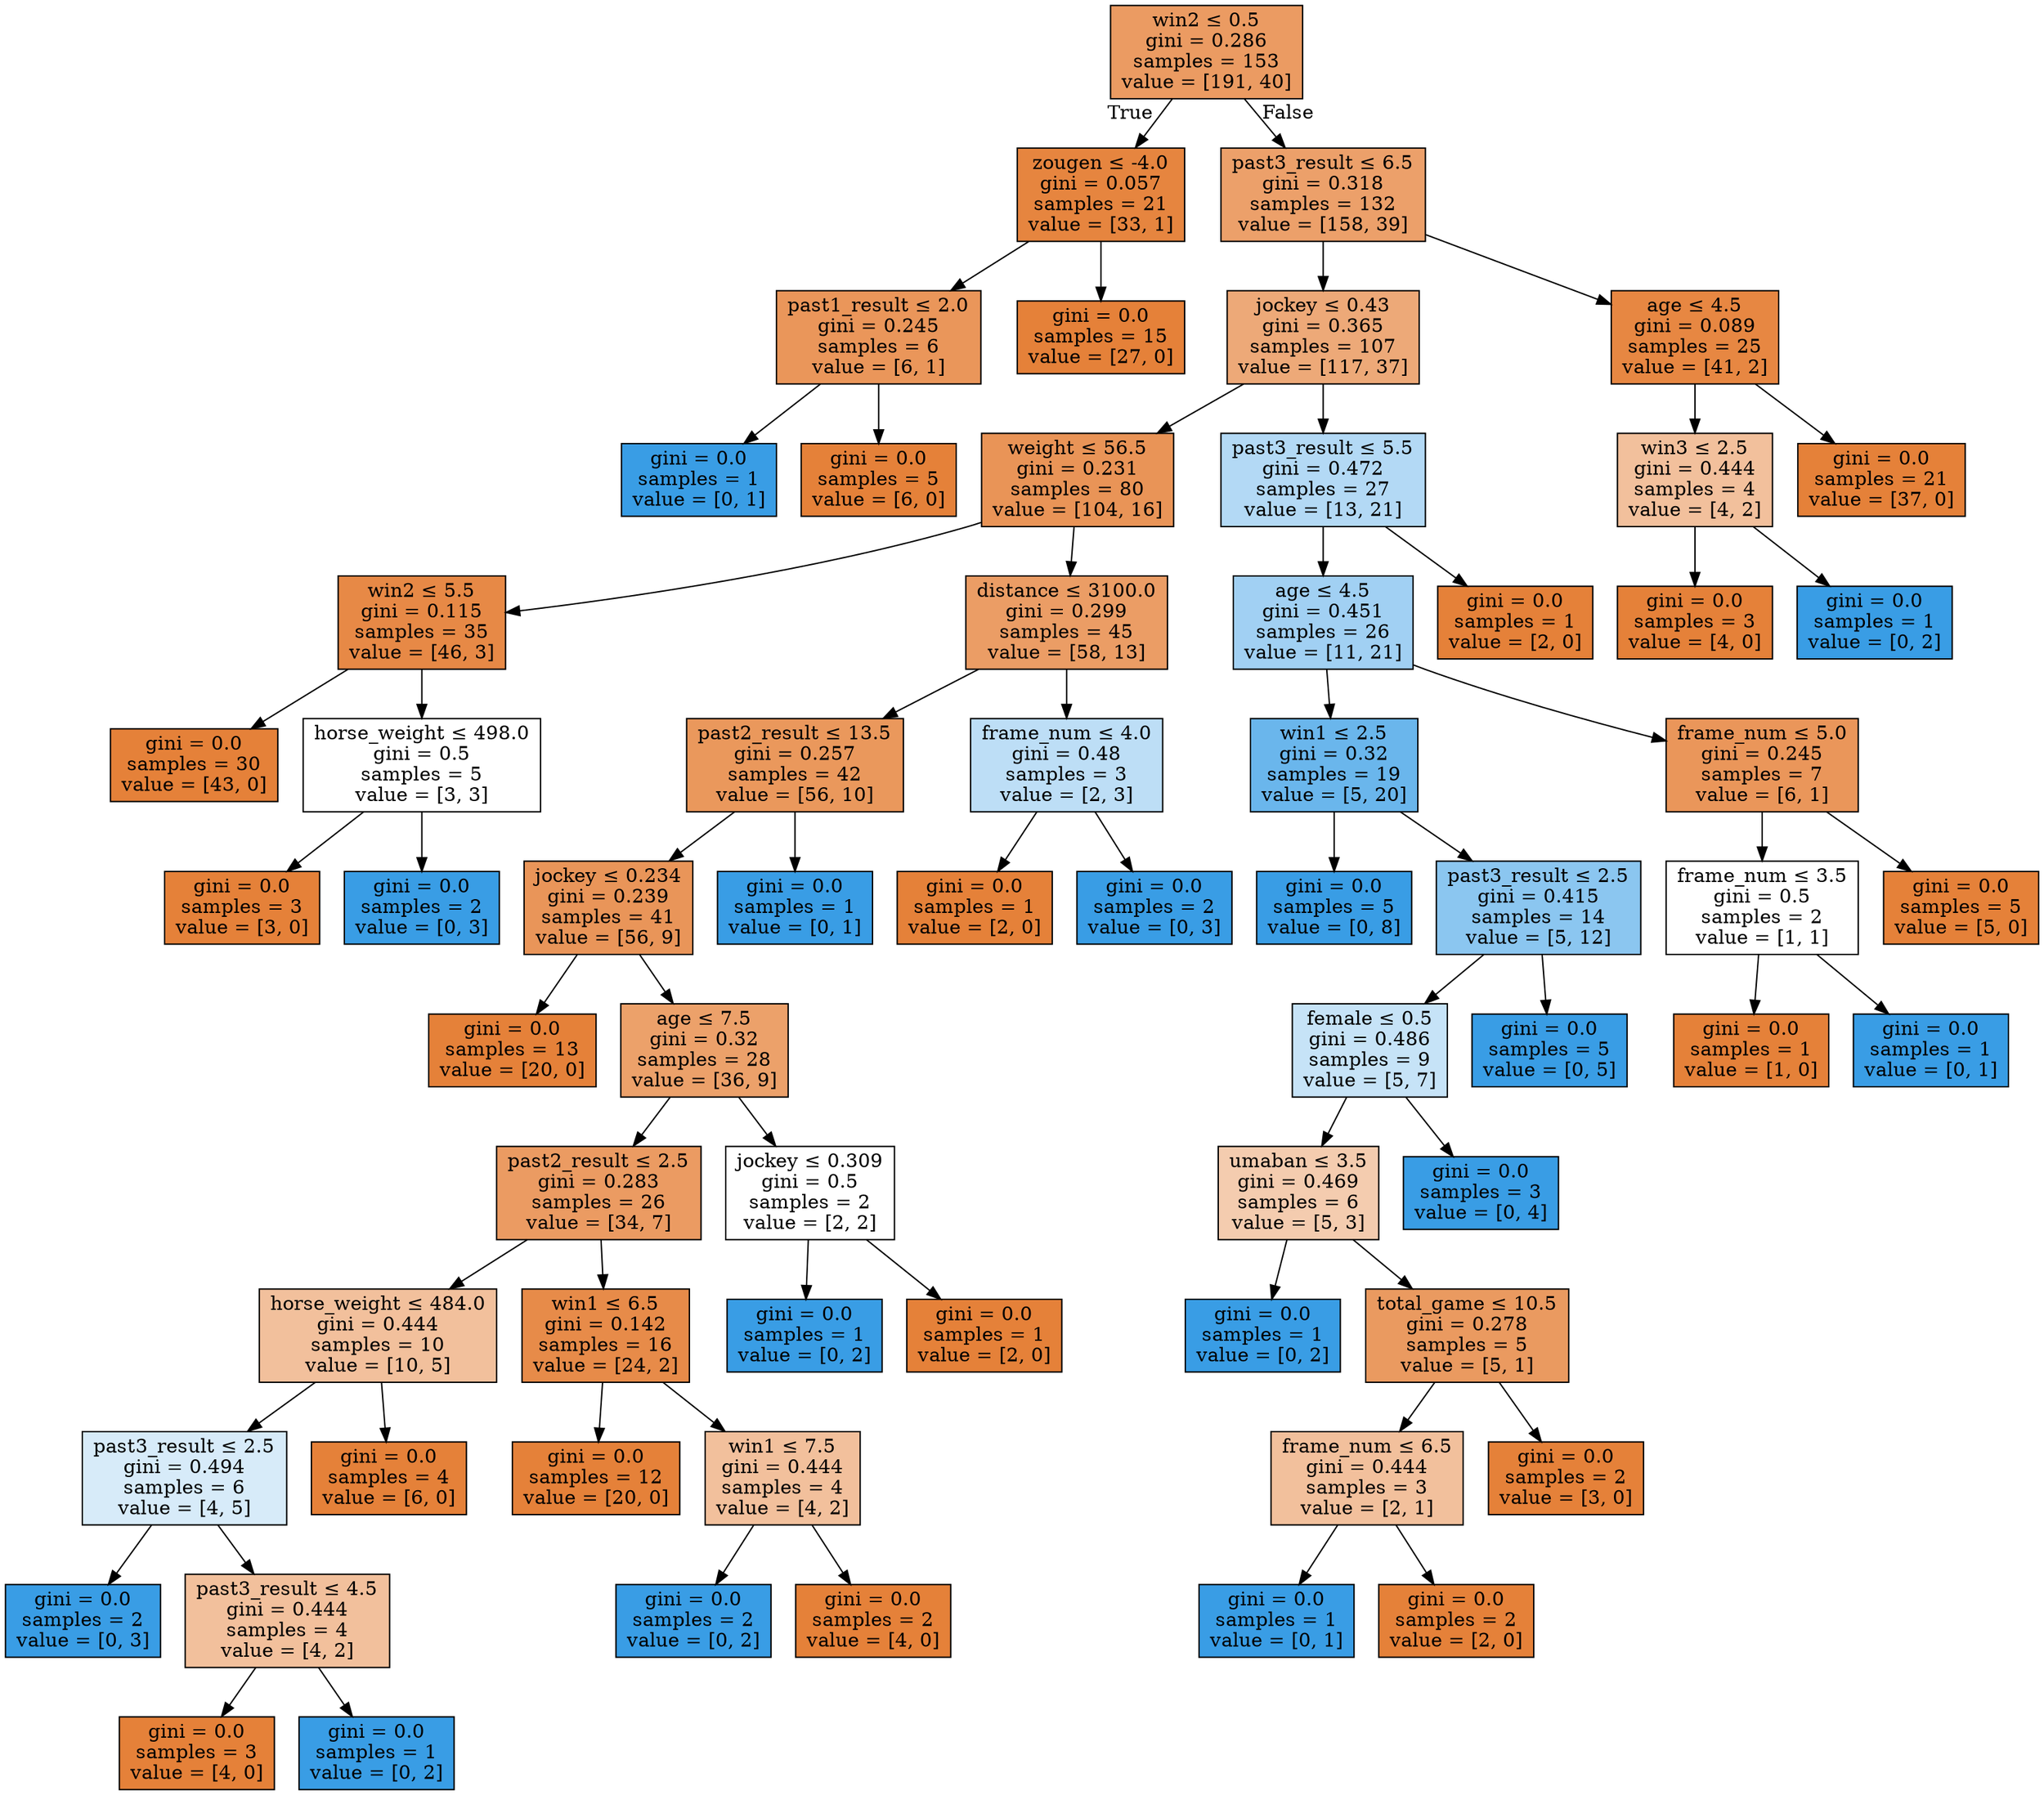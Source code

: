 digraph Tree {
node [shape=box, style="filled", color="black"] ;
0 [label=<win2 &le; 0.5<br/>gini = 0.286<br/>samples = 153<br/>value = [191, 40]>, fillcolor="#e58139ca"] ;
1 [label=<zougen &le; -4.0<br/>gini = 0.057<br/>samples = 21<br/>value = [33, 1]>, fillcolor="#e58139f7"] ;
0 -> 1 [labeldistance=2.5, labelangle=45, headlabel="True"] ;
2 [label=<past1_result &le; 2.0<br/>gini = 0.245<br/>samples = 6<br/>value = [6, 1]>, fillcolor="#e58139d4"] ;
1 -> 2 ;
3 [label=<gini = 0.0<br/>samples = 1<br/>value = [0, 1]>, fillcolor="#399de5ff"] ;
2 -> 3 ;
4 [label=<gini = 0.0<br/>samples = 5<br/>value = [6, 0]>, fillcolor="#e58139ff"] ;
2 -> 4 ;
5 [label=<gini = 0.0<br/>samples = 15<br/>value = [27, 0]>, fillcolor="#e58139ff"] ;
1 -> 5 ;
6 [label=<past3_result &le; 6.5<br/>gini = 0.318<br/>samples = 132<br/>value = [158, 39]>, fillcolor="#e58139c0"] ;
0 -> 6 [labeldistance=2.5, labelangle=-45, headlabel="False"] ;
7 [label=<jockey &le; 0.43<br/>gini = 0.365<br/>samples = 107<br/>value = [117, 37]>, fillcolor="#e58139ae"] ;
6 -> 7 ;
8 [label=<weight &le; 56.5<br/>gini = 0.231<br/>samples = 80<br/>value = [104, 16]>, fillcolor="#e58139d8"] ;
7 -> 8 ;
9 [label=<win2 &le; 5.5<br/>gini = 0.115<br/>samples = 35<br/>value = [46, 3]>, fillcolor="#e58139ee"] ;
8 -> 9 ;
10 [label=<gini = 0.0<br/>samples = 30<br/>value = [43, 0]>, fillcolor="#e58139ff"] ;
9 -> 10 ;
11 [label=<horse_weight &le; 498.0<br/>gini = 0.5<br/>samples = 5<br/>value = [3, 3]>, fillcolor="#e5813900"] ;
9 -> 11 ;
12 [label=<gini = 0.0<br/>samples = 3<br/>value = [3, 0]>, fillcolor="#e58139ff"] ;
11 -> 12 ;
13 [label=<gini = 0.0<br/>samples = 2<br/>value = [0, 3]>, fillcolor="#399de5ff"] ;
11 -> 13 ;
14 [label=<distance &le; 3100.0<br/>gini = 0.299<br/>samples = 45<br/>value = [58, 13]>, fillcolor="#e58139c6"] ;
8 -> 14 ;
15 [label=<past2_result &le; 13.5<br/>gini = 0.257<br/>samples = 42<br/>value = [56, 10]>, fillcolor="#e58139d1"] ;
14 -> 15 ;
16 [label=<jockey &le; 0.234<br/>gini = 0.239<br/>samples = 41<br/>value = [56, 9]>, fillcolor="#e58139d6"] ;
15 -> 16 ;
17 [label=<gini = 0.0<br/>samples = 13<br/>value = [20, 0]>, fillcolor="#e58139ff"] ;
16 -> 17 ;
18 [label=<age &le; 7.5<br/>gini = 0.32<br/>samples = 28<br/>value = [36, 9]>, fillcolor="#e58139bf"] ;
16 -> 18 ;
19 [label=<past2_result &le; 2.5<br/>gini = 0.283<br/>samples = 26<br/>value = [34, 7]>, fillcolor="#e58139ca"] ;
18 -> 19 ;
20 [label=<horse_weight &le; 484.0<br/>gini = 0.444<br/>samples = 10<br/>value = [10, 5]>, fillcolor="#e581397f"] ;
19 -> 20 ;
21 [label=<past3_result &le; 2.5<br/>gini = 0.494<br/>samples = 6<br/>value = [4, 5]>, fillcolor="#399de533"] ;
20 -> 21 ;
22 [label=<gini = 0.0<br/>samples = 2<br/>value = [0, 3]>, fillcolor="#399de5ff"] ;
21 -> 22 ;
23 [label=<past3_result &le; 4.5<br/>gini = 0.444<br/>samples = 4<br/>value = [4, 2]>, fillcolor="#e581397f"] ;
21 -> 23 ;
24 [label=<gini = 0.0<br/>samples = 3<br/>value = [4, 0]>, fillcolor="#e58139ff"] ;
23 -> 24 ;
25 [label=<gini = 0.0<br/>samples = 1<br/>value = [0, 2]>, fillcolor="#399de5ff"] ;
23 -> 25 ;
26 [label=<gini = 0.0<br/>samples = 4<br/>value = [6, 0]>, fillcolor="#e58139ff"] ;
20 -> 26 ;
27 [label=<win1 &le; 6.5<br/>gini = 0.142<br/>samples = 16<br/>value = [24, 2]>, fillcolor="#e58139ea"] ;
19 -> 27 ;
28 [label=<gini = 0.0<br/>samples = 12<br/>value = [20, 0]>, fillcolor="#e58139ff"] ;
27 -> 28 ;
29 [label=<win1 &le; 7.5<br/>gini = 0.444<br/>samples = 4<br/>value = [4, 2]>, fillcolor="#e581397f"] ;
27 -> 29 ;
30 [label=<gini = 0.0<br/>samples = 2<br/>value = [0, 2]>, fillcolor="#399de5ff"] ;
29 -> 30 ;
31 [label=<gini = 0.0<br/>samples = 2<br/>value = [4, 0]>, fillcolor="#e58139ff"] ;
29 -> 31 ;
32 [label=<jockey &le; 0.309<br/>gini = 0.5<br/>samples = 2<br/>value = [2, 2]>, fillcolor="#e5813900"] ;
18 -> 32 ;
33 [label=<gini = 0.0<br/>samples = 1<br/>value = [0, 2]>, fillcolor="#399de5ff"] ;
32 -> 33 ;
34 [label=<gini = 0.0<br/>samples = 1<br/>value = [2, 0]>, fillcolor="#e58139ff"] ;
32 -> 34 ;
35 [label=<gini = 0.0<br/>samples = 1<br/>value = [0, 1]>, fillcolor="#399de5ff"] ;
15 -> 35 ;
36 [label=<frame_num &le; 4.0<br/>gini = 0.48<br/>samples = 3<br/>value = [2, 3]>, fillcolor="#399de555"] ;
14 -> 36 ;
37 [label=<gini = 0.0<br/>samples = 1<br/>value = [2, 0]>, fillcolor="#e58139ff"] ;
36 -> 37 ;
38 [label=<gini = 0.0<br/>samples = 2<br/>value = [0, 3]>, fillcolor="#399de5ff"] ;
36 -> 38 ;
39 [label=<past3_result &le; 5.5<br/>gini = 0.472<br/>samples = 27<br/>value = [13, 21]>, fillcolor="#399de561"] ;
7 -> 39 ;
40 [label=<age &le; 4.5<br/>gini = 0.451<br/>samples = 26<br/>value = [11, 21]>, fillcolor="#399de579"] ;
39 -> 40 ;
41 [label=<win1 &le; 2.5<br/>gini = 0.32<br/>samples = 19<br/>value = [5, 20]>, fillcolor="#399de5bf"] ;
40 -> 41 ;
42 [label=<gini = 0.0<br/>samples = 5<br/>value = [0, 8]>, fillcolor="#399de5ff"] ;
41 -> 42 ;
43 [label=<past3_result &le; 2.5<br/>gini = 0.415<br/>samples = 14<br/>value = [5, 12]>, fillcolor="#399de595"] ;
41 -> 43 ;
44 [label=<female &le; 0.5<br/>gini = 0.486<br/>samples = 9<br/>value = [5, 7]>, fillcolor="#399de549"] ;
43 -> 44 ;
45 [label=<umaban &le; 3.5<br/>gini = 0.469<br/>samples = 6<br/>value = [5, 3]>, fillcolor="#e5813966"] ;
44 -> 45 ;
46 [label=<gini = 0.0<br/>samples = 1<br/>value = [0, 2]>, fillcolor="#399de5ff"] ;
45 -> 46 ;
47 [label=<total_game &le; 10.5<br/>gini = 0.278<br/>samples = 5<br/>value = [5, 1]>, fillcolor="#e58139cc"] ;
45 -> 47 ;
48 [label=<frame_num &le; 6.5<br/>gini = 0.444<br/>samples = 3<br/>value = [2, 1]>, fillcolor="#e581397f"] ;
47 -> 48 ;
49 [label=<gini = 0.0<br/>samples = 1<br/>value = [0, 1]>, fillcolor="#399de5ff"] ;
48 -> 49 ;
50 [label=<gini = 0.0<br/>samples = 2<br/>value = [2, 0]>, fillcolor="#e58139ff"] ;
48 -> 50 ;
51 [label=<gini = 0.0<br/>samples = 2<br/>value = [3, 0]>, fillcolor="#e58139ff"] ;
47 -> 51 ;
52 [label=<gini = 0.0<br/>samples = 3<br/>value = [0, 4]>, fillcolor="#399de5ff"] ;
44 -> 52 ;
53 [label=<gini = 0.0<br/>samples = 5<br/>value = [0, 5]>, fillcolor="#399de5ff"] ;
43 -> 53 ;
54 [label=<frame_num &le; 5.0<br/>gini = 0.245<br/>samples = 7<br/>value = [6, 1]>, fillcolor="#e58139d4"] ;
40 -> 54 ;
55 [label=<frame_num &le; 3.5<br/>gini = 0.5<br/>samples = 2<br/>value = [1, 1]>, fillcolor="#e5813900"] ;
54 -> 55 ;
56 [label=<gini = 0.0<br/>samples = 1<br/>value = [1, 0]>, fillcolor="#e58139ff"] ;
55 -> 56 ;
57 [label=<gini = 0.0<br/>samples = 1<br/>value = [0, 1]>, fillcolor="#399de5ff"] ;
55 -> 57 ;
58 [label=<gini = 0.0<br/>samples = 5<br/>value = [5, 0]>, fillcolor="#e58139ff"] ;
54 -> 58 ;
59 [label=<gini = 0.0<br/>samples = 1<br/>value = [2, 0]>, fillcolor="#e58139ff"] ;
39 -> 59 ;
60 [label=<age &le; 4.5<br/>gini = 0.089<br/>samples = 25<br/>value = [41, 2]>, fillcolor="#e58139f3"] ;
6 -> 60 ;
61 [label=<win3 &le; 2.5<br/>gini = 0.444<br/>samples = 4<br/>value = [4, 2]>, fillcolor="#e581397f"] ;
60 -> 61 ;
62 [label=<gini = 0.0<br/>samples = 3<br/>value = [4, 0]>, fillcolor="#e58139ff"] ;
61 -> 62 ;
63 [label=<gini = 0.0<br/>samples = 1<br/>value = [0, 2]>, fillcolor="#399de5ff"] ;
61 -> 63 ;
64 [label=<gini = 0.0<br/>samples = 21<br/>value = [37, 0]>, fillcolor="#e58139ff"] ;
60 -> 64 ;
}